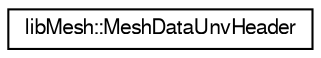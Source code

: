 digraph "Graphical Class Hierarchy"
{
  edge [fontname="FreeSans",fontsize="10",labelfontname="FreeSans",labelfontsize="10"];
  node [fontname="FreeSans",fontsize="10",shape=record];
  rankdir="LR";
  Node1 [label="libMesh::MeshDataUnvHeader",height=0.2,width=0.4,color="black", fillcolor="white", style="filled",URL="$classlibMesh_1_1MeshDataUnvHeader.html"];
}
